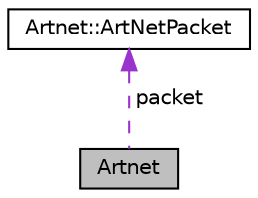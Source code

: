digraph "Artnet"
{
  edge [fontname="Helvetica",fontsize="10",labelfontname="Helvetica",labelfontsize="10"];
  node [fontname="Helvetica",fontsize="10",shape=record];
  Node1 [label="Artnet",height=0.2,width=0.4,color="black", fillcolor="grey75", style="filled", fontcolor="black"];
  Node2 -> Node1 [dir="back",color="darkorchid3",fontsize="10",style="dashed",label=" packet" ,fontname="Helvetica"];
  Node2 [label="Artnet::ArtNetPacket",height=0.2,width=0.4,color="black", fillcolor="white", style="filled",URL="$structArtnet_1_1ArtNetPacket.html",tooltip="An Art-Net packet. "];
}
